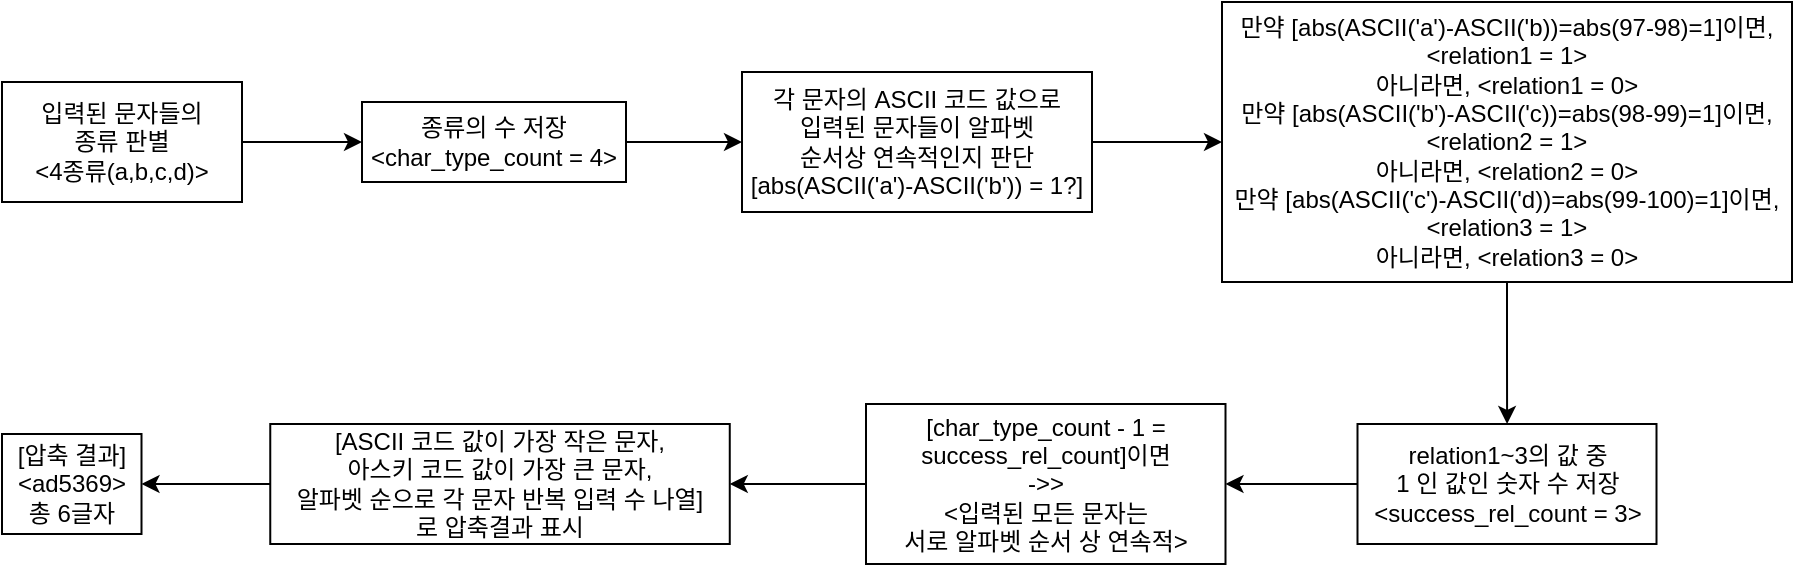 <mxfile version="12.9.4" type="onedrive"><diagram id="KR3ormyCfs9EnfPBhcFH" name="페이지-1"><mxGraphModel dx="1022" dy="397" grid="1" gridSize="10" guides="1" tooltips="1" connect="1" arrows="1" fold="1" page="1" pageScale="1" pageWidth="1600" pageHeight="900" math="0" shadow="0"><root><mxCell id="0"/><mxCell id="1" parent="0"/><mxCell id="gz42gU6cIA0WKPuBK1qC-18" value="" style="edgeStyle=orthogonalEdgeStyle;rounded=0;orthogonalLoop=1;jettySize=auto;html=1;" edge="1" parent="1" source="gz42gU6cIA0WKPuBK1qC-1" target="gz42gU6cIA0WKPuBK1qC-3"><mxGeometry relative="1" as="geometry"/></mxCell><mxCell id="gz42gU6cIA0WKPuBK1qC-1" value="입력된 문자들의&lt;br&gt;종류 판별&lt;br&gt;&amp;lt;4종류(a,b,c,d)&amp;gt;" style="rounded=0;whiteSpace=wrap;html=1;" vertex="1" parent="1"><mxGeometry x="100" y="240" width="120" height="60" as="geometry"/></mxCell><mxCell id="gz42gU6cIA0WKPuBK1qC-20" value="" style="edgeStyle=orthogonalEdgeStyle;rounded=0;orthogonalLoop=1;jettySize=auto;html=1;" edge="1" parent="1" source="gz42gU6cIA0WKPuBK1qC-2" target="gz42gU6cIA0WKPuBK1qC-4"><mxGeometry relative="1" as="geometry"/></mxCell><mxCell id="gz42gU6cIA0WKPuBK1qC-2" value="각 문자의 ASCII 코드 값으로&lt;br&gt;입력된 문자들이 알파벳 &lt;br&gt;순서상 연속적인지 판단&lt;br&gt;[abs(ASCII('a')-ASCII('b')) = 1?]" style="rounded=0;whiteSpace=wrap;html=1;" vertex="1" parent="1"><mxGeometry x="470" y="235" width="175" height="70" as="geometry"/></mxCell><mxCell id="gz42gU6cIA0WKPuBK1qC-19" value="" style="edgeStyle=orthogonalEdgeStyle;rounded=0;orthogonalLoop=1;jettySize=auto;html=1;" edge="1" parent="1" source="gz42gU6cIA0WKPuBK1qC-3" target="gz42gU6cIA0WKPuBK1qC-2"><mxGeometry relative="1" as="geometry"/></mxCell><mxCell id="gz42gU6cIA0WKPuBK1qC-3" value="종류의 수 저장&lt;br&gt;&amp;lt;char_type_count = 4&amp;gt;" style="rounded=0;whiteSpace=wrap;html=1;" vertex="1" parent="1"><mxGeometry x="280" y="250" width="132" height="40" as="geometry"/></mxCell><mxCell id="gz42gU6cIA0WKPuBK1qC-21" value="" style="edgeStyle=orthogonalEdgeStyle;rounded=0;orthogonalLoop=1;jettySize=auto;html=1;" edge="1" parent="1" source="gz42gU6cIA0WKPuBK1qC-4" target="gz42gU6cIA0WKPuBK1qC-5"><mxGeometry relative="1" as="geometry"/></mxCell><mxCell id="gz42gU6cIA0WKPuBK1qC-4" value="만약 [abs(ASCII('a')-ASCII('b))=abs(97-98)=1]이면,&lt;br&gt;&amp;lt;relation1 = 1&amp;gt;&lt;br&gt;아니라면, &amp;lt;relation1 = 0&amp;gt;&lt;br&gt;만약 [abs(ASCII('b')-ASCII('c))=abs(98-99)=1]이면,&lt;br&gt;&amp;lt;relation2 = 1&amp;gt;&lt;br&gt;아니라면, &amp;lt;relation2 = 0&amp;gt;&lt;br&gt;만약 [abs(ASCII('c')-ASCII('d))=abs(99-100)=1]이면,&lt;br&gt;&amp;lt;relation3 = 1&amp;gt;&lt;br&gt;아니라면, &amp;lt;relation3 = 0&amp;gt;" style="rounded=0;whiteSpace=wrap;html=1;" vertex="1" parent="1"><mxGeometry x="710" y="200" width="285" height="140" as="geometry"/></mxCell><mxCell id="gz42gU6cIA0WKPuBK1qC-22" value="" style="edgeStyle=orthogonalEdgeStyle;rounded=0;orthogonalLoop=1;jettySize=auto;html=1;" edge="1" parent="1" source="gz42gU6cIA0WKPuBK1qC-5" target="gz42gU6cIA0WKPuBK1qC-6"><mxGeometry relative="1" as="geometry"/></mxCell><mxCell id="gz42gU6cIA0WKPuBK1qC-5" value="relation1~3의 값 중&lt;br&gt;1 인 값인 숫자 수 저장&lt;br&gt;&amp;lt;success_rel_count = 3&amp;gt;" style="rounded=0;whiteSpace=wrap;html=1;" vertex="1" parent="1"><mxGeometry x="777.75" y="411" width="149.5" height="60" as="geometry"/></mxCell><mxCell id="gz42gU6cIA0WKPuBK1qC-23" value="" style="edgeStyle=orthogonalEdgeStyle;rounded=0;orthogonalLoop=1;jettySize=auto;html=1;" edge="1" parent="1" source="gz42gU6cIA0WKPuBK1qC-6" target="gz42gU6cIA0WKPuBK1qC-7"><mxGeometry relative="1" as="geometry"/></mxCell><mxCell id="gz42gU6cIA0WKPuBK1qC-6" value="[char_type_count - 1 =&lt;br&gt;success_rel_count]이면&lt;br&gt;-&amp;gt;&amp;gt;&lt;br&gt;&amp;lt;입력된 모든 문자는 &lt;br&gt;서로 알파벳 순서 상 연속적&amp;gt;" style="rounded=0;whiteSpace=wrap;html=1;" vertex="1" parent="1"><mxGeometry x="532" y="401" width="179.75" height="80" as="geometry"/></mxCell><mxCell id="gz42gU6cIA0WKPuBK1qC-24" value="" style="edgeStyle=orthogonalEdgeStyle;rounded=0;orthogonalLoop=1;jettySize=auto;html=1;" edge="1" parent="1" source="gz42gU6cIA0WKPuBK1qC-7" target="gz42gU6cIA0WKPuBK1qC-8"><mxGeometry relative="1" as="geometry"/></mxCell><mxCell id="gz42gU6cIA0WKPuBK1qC-7" value="[ASCII 코드 값이 가장 작은 문자,&lt;br&gt;아스키 코드 값이 가장 큰 문자,&lt;br&gt;알파벳 순으로 각 문자 반복 입력 수 나열]&lt;br&gt;로 압축결과 표시" style="rounded=0;whiteSpace=wrap;html=1;" vertex="1" parent="1"><mxGeometry x="234.13" y="411" width="229.75" height="60" as="geometry"/></mxCell><mxCell id="gz42gU6cIA0WKPuBK1qC-8" value="[압축 결과]&lt;br&gt;&amp;lt;ad5369&amp;gt;&lt;br&gt;총 6글자" style="rounded=0;whiteSpace=wrap;html=1;" vertex="1" parent="1"><mxGeometry x="100" y="416" width="69.75" height="50" as="geometry"/></mxCell></root></mxGraphModel></diagram></mxfile>